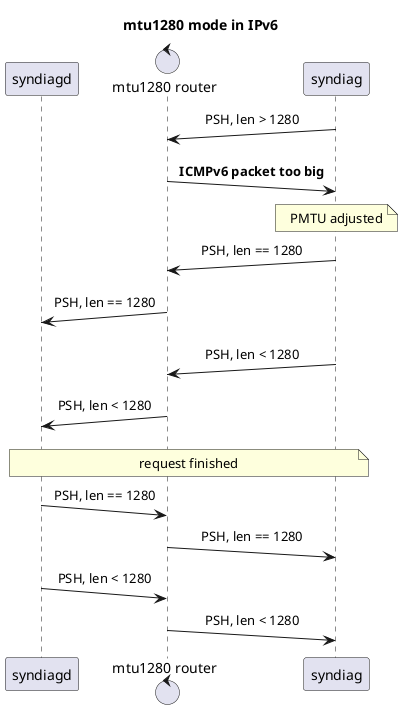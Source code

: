 @startuml

title mtu1280 mode in IPv6

skinparam defaulttextalignment center

participant "syndiagd" as A
control "mtu1280 router" as M
participant "syndiag" as B

M (10)<- B: PSH, len > 1280
M ->(10) B: **ICMPv6 packet too big**
note over B: PMTU adjusted
M (10)<- B: PSH, len == 1280
A (10)<- M: PSH, len == 1280
M (10)<- B: PSH, len < 1280
A (10)<- M: PSH, len < 1280

note across: request finished

A ->(10) M: PSH, len == 1280
M ->(10) B: PSH, len == 1280
A ->(10) M: PSH, len < 1280
M ->(10) B: PSH, len < 1280

@enduml
